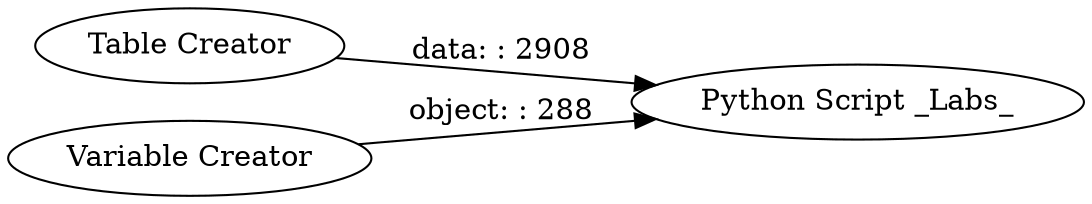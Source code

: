 digraph {
	"-1782535441974840776_7" [label="Python Script _Labs_"]
	"-1782535441974840776_6" [label="Table Creator"]
	"-1782535441974840776_5" [label="Variable Creator"]
	"-1782535441974840776_6" -> "-1782535441974840776_7" [label="data: : 2908"]
	"-1782535441974840776_5" -> "-1782535441974840776_7" [label="object: : 288"]
	rankdir=LR
}
